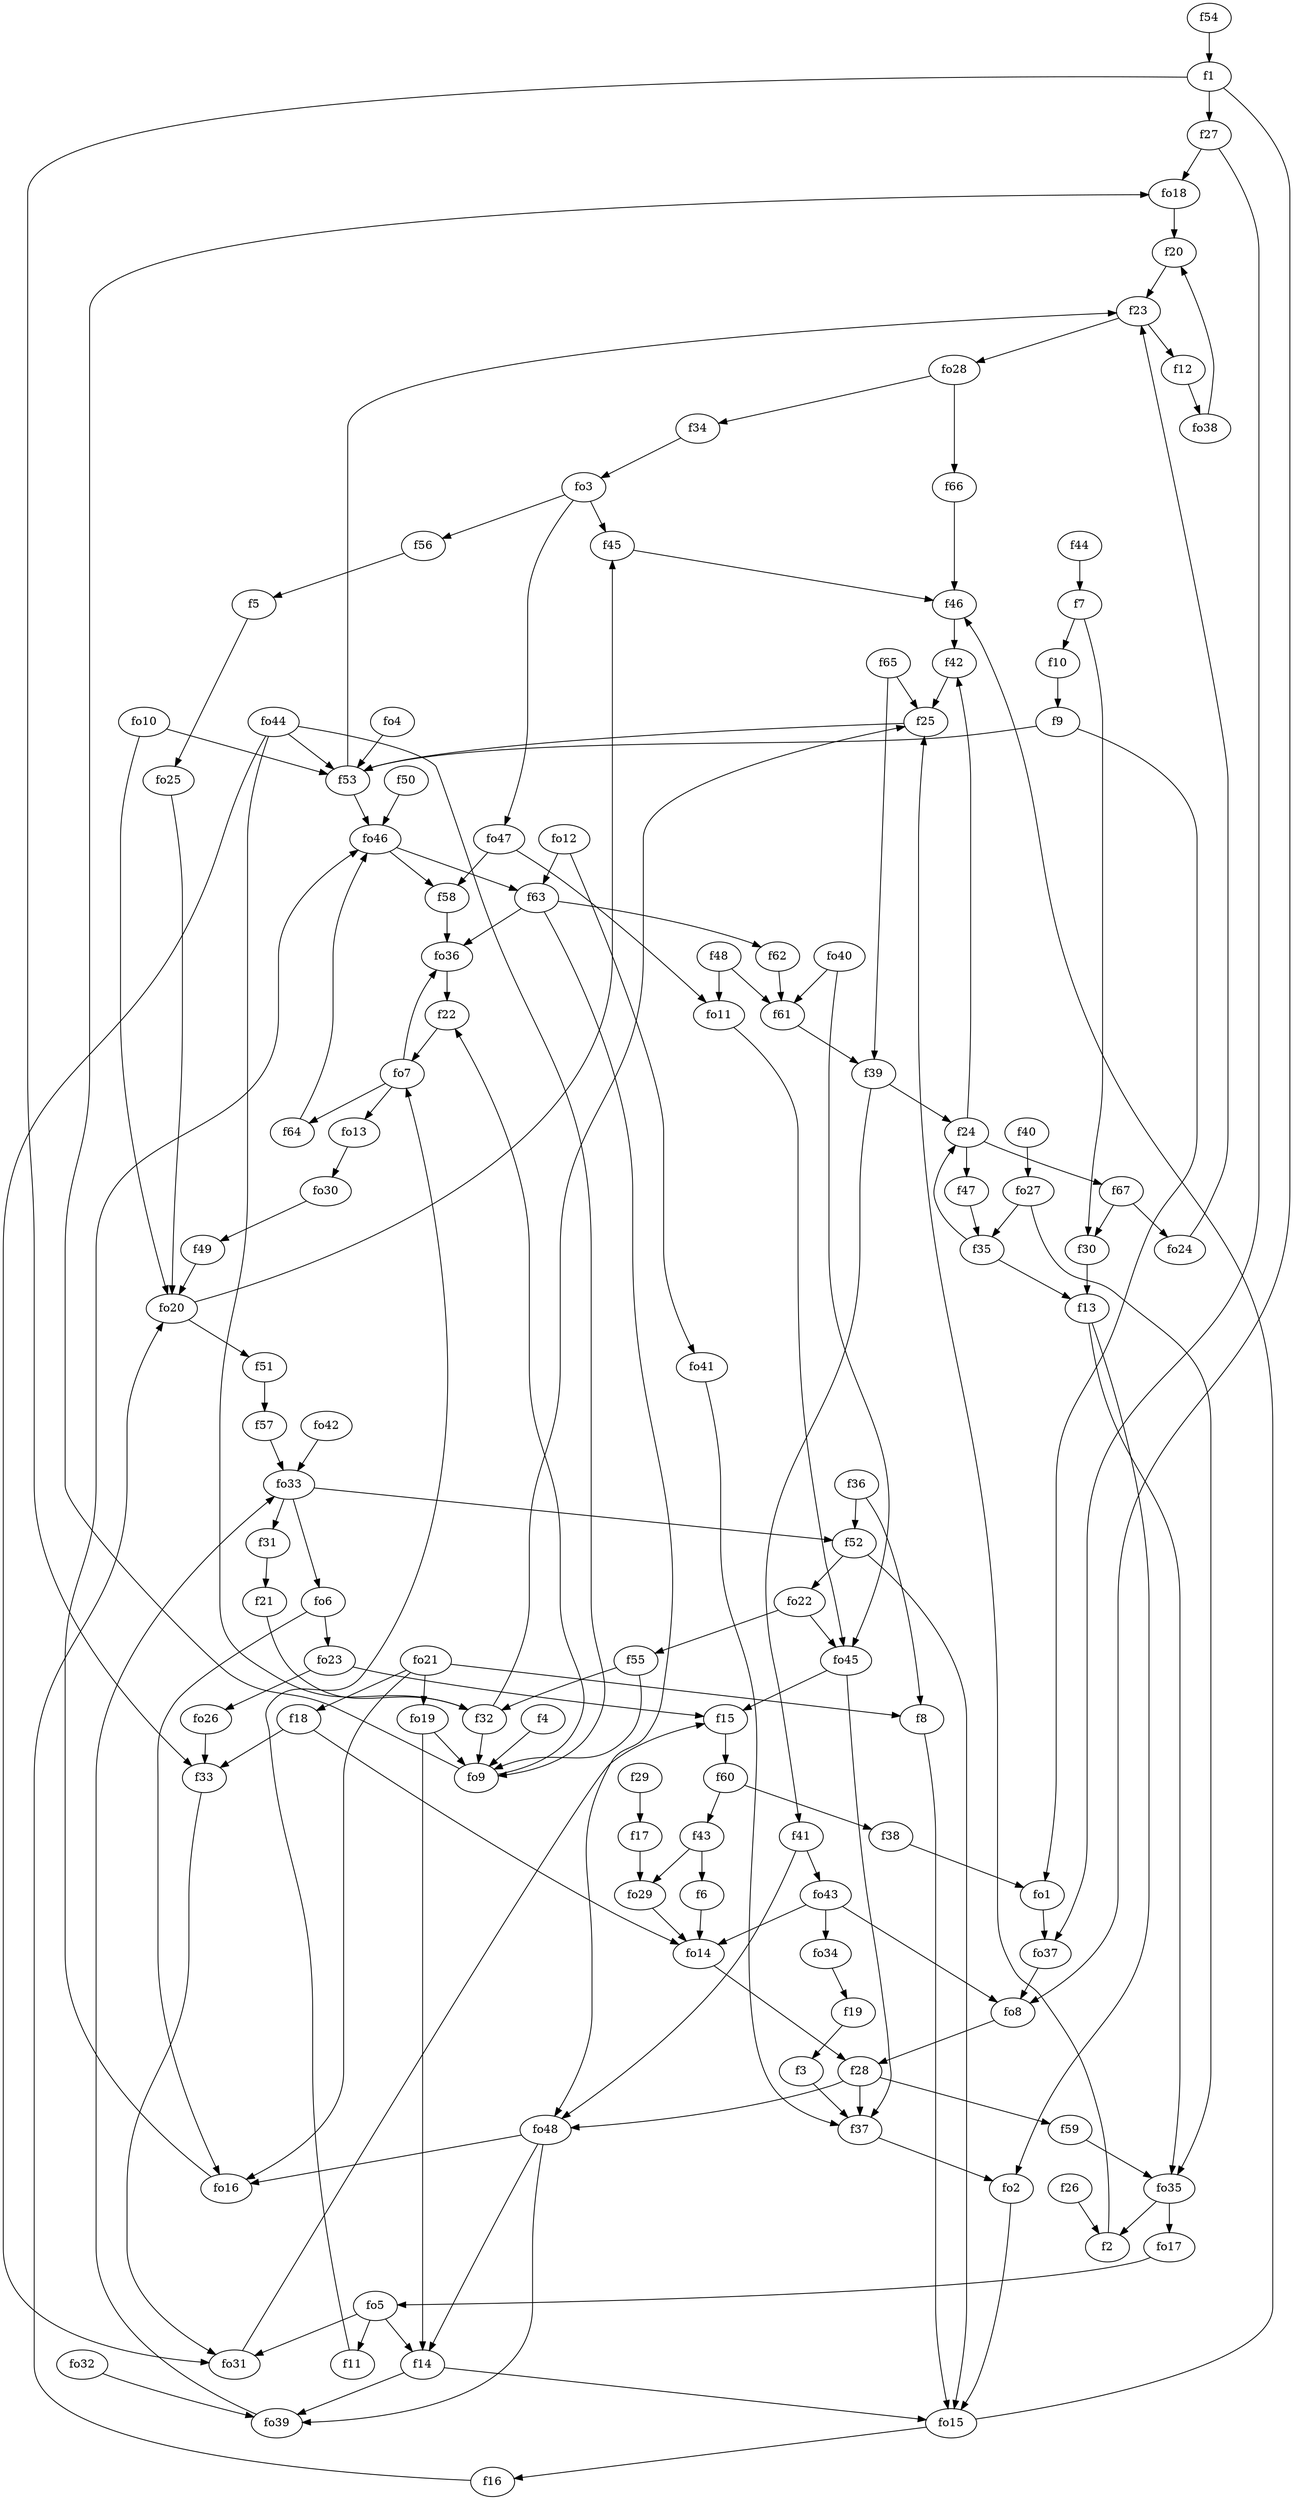 strict digraph  {
f1;
f2;
f3;
f4;
f5;
f6;
f7;
f8;
f9;
f10;
f11;
f12;
f13;
f14;
f15;
f16;
f17;
f18;
f19;
f20;
f21;
f22;
f23;
f24;
f25;
f26;
f27;
f28;
f29;
f30;
f31;
f32;
f33;
f34;
f35;
f36;
f37;
f38;
f39;
f40;
f41;
f42;
f43;
f44;
f45;
f46;
f47;
f48;
f49;
f50;
f51;
f52;
f53;
f54;
f55;
f56;
f57;
f58;
f59;
f60;
f61;
f62;
f63;
f64;
f65;
f66;
f67;
fo1;
fo2;
fo3;
fo4;
fo5;
fo6;
fo7;
fo8;
fo9;
fo10;
fo11;
fo12;
fo13;
fo14;
fo15;
fo16;
fo17;
fo18;
fo19;
fo20;
fo21;
fo22;
fo23;
fo24;
fo25;
fo26;
fo27;
fo28;
fo29;
fo30;
fo31;
fo32;
fo33;
fo34;
fo35;
fo36;
fo37;
fo38;
fo39;
fo40;
fo41;
fo42;
fo43;
fo44;
fo45;
fo46;
fo47;
fo48;
f1 -> fo8  [weight=2];
f1 -> f27  [weight=2];
f1 -> f33  [weight=2];
f2 -> f25  [weight=2];
f3 -> f37  [weight=2];
f4 -> fo9  [weight=2];
f5 -> fo25  [weight=2];
f6 -> fo14  [weight=2];
f7 -> f30  [weight=2];
f7 -> f10  [weight=2];
f8 -> fo15  [weight=2];
f9 -> fo1  [weight=2];
f9 -> f53  [weight=2];
f10 -> f9  [weight=2];
f11 -> fo7  [weight=2];
f12 -> fo38  [weight=2];
f13 -> fo2  [weight=2];
f13 -> fo35  [weight=2];
f14 -> fo39  [weight=2];
f14 -> fo15  [weight=2];
f15 -> f60  [weight=2];
f16 -> fo20  [weight=2];
f17 -> fo29  [weight=2];
f18 -> fo14  [weight=2];
f18 -> f33  [weight=2];
f19 -> f3  [weight=2];
f20 -> f23  [weight=2];
f21 -> f32  [weight=2];
f22 -> fo7  [weight=2];
f23 -> f12  [weight=2];
f23 -> fo28  [weight=2];
f24 -> f67  [weight=2];
f24 -> f47  [weight=2];
f24 -> f42  [weight=2];
f25 -> f53  [weight=2];
f26 -> f2  [weight=2];
f27 -> fo37  [weight=2];
f27 -> fo18  [weight=2];
f28 -> fo48  [weight=2];
f28 -> f59  [weight=2];
f28 -> f37  [weight=2];
f29 -> f17  [weight=2];
f30 -> f13  [weight=2];
f31 -> f21  [weight=2];
f32 -> fo9  [weight=2];
f32 -> f25  [weight=2];
f33 -> fo31  [weight=2];
f34 -> fo3  [weight=2];
f35 -> f24  [weight=2];
f35 -> f13  [weight=2];
f36 -> f8  [weight=2];
f36 -> f52  [weight=2];
f37 -> fo2  [weight=2];
f38 -> fo1  [weight=2];
f39 -> f41  [weight=2];
f39 -> f24  [weight=2];
f40 -> fo27  [weight=2];
f41 -> fo48  [weight=2];
f41 -> fo43  [weight=2];
f42 -> f25  [weight=2];
f43 -> f6  [weight=2];
f43 -> fo29  [weight=2];
f44 -> f7  [weight=2];
f45 -> f46  [weight=2];
f46 -> f42  [weight=2];
f47 -> f35  [weight=2];
f48 -> fo11  [weight=2];
f48 -> f61  [weight=2];
f49 -> fo20  [weight=2];
f50 -> fo46  [weight=2];
f51 -> f57  [weight=2];
f52 -> fo22  [weight=2];
f52 -> fo15  [weight=2];
f53 -> fo46  [weight=2];
f53 -> f23  [weight=2];
f54 -> f1  [weight=2];
f55 -> f32  [weight=2];
f55 -> fo9  [weight=2];
f56 -> f5  [weight=2];
f57 -> fo33  [weight=2];
f58 -> fo36  [weight=2];
f59 -> fo35  [weight=2];
f60 -> f43  [weight=2];
f60 -> f38  [weight=2];
f61 -> f39  [weight=2];
f62 -> f61  [weight=2];
f63 -> f62  [weight=2];
f63 -> fo48  [weight=2];
f63 -> fo36  [weight=2];
f64 -> fo46  [weight=2];
f65 -> f39  [weight=2];
f65 -> f25  [weight=2];
f66 -> f46  [weight=2];
f67 -> f30  [weight=2];
f67 -> fo24  [weight=2];
fo1 -> fo37  [weight=2];
fo2 -> fo15  [weight=2];
fo3 -> f45  [weight=2];
fo3 -> fo47  [weight=2];
fo3 -> f56  [weight=2];
fo4 -> f53  [weight=2];
fo5 -> f11  [weight=2];
fo5 -> f14  [weight=2];
fo5 -> fo31  [weight=2];
fo6 -> fo16  [weight=2];
fo6 -> fo23  [weight=2];
fo7 -> fo13  [weight=2];
fo7 -> f64  [weight=2];
fo7 -> fo36  [weight=2];
fo8 -> f28  [weight=2];
fo9 -> f22  [weight=2];
fo9 -> fo18  [weight=2];
fo10 -> f53  [weight=2];
fo10 -> fo20  [weight=2];
fo11 -> fo45  [weight=2];
fo12 -> fo41  [weight=2];
fo12 -> f63  [weight=2];
fo13 -> fo30  [weight=2];
fo14 -> f28  [weight=2];
fo15 -> f16  [weight=2];
fo15 -> f46  [weight=2];
fo16 -> fo46  [weight=2];
fo17 -> fo5  [weight=2];
fo18 -> f20  [weight=2];
fo19 -> f14  [weight=2];
fo19 -> fo9  [weight=2];
fo20 -> f51  [weight=2];
fo20 -> f45  [weight=2];
fo21 -> f8  [weight=2];
fo21 -> fo19  [weight=2];
fo21 -> fo16  [weight=2];
fo21 -> f18  [weight=2];
fo22 -> f55  [weight=2];
fo22 -> fo45  [weight=2];
fo23 -> f15  [weight=2];
fo23 -> fo26  [weight=2];
fo24 -> f23  [weight=2];
fo25 -> fo20  [weight=2];
fo26 -> f33  [weight=2];
fo27 -> f35  [weight=2];
fo27 -> fo35  [weight=2];
fo28 -> f66  [weight=2];
fo28 -> f34  [weight=2];
fo29 -> fo14  [weight=2];
fo30 -> f49  [weight=2];
fo31 -> f15  [weight=2];
fo32 -> fo39  [weight=2];
fo33 -> f52  [weight=2];
fo33 -> fo6  [weight=2];
fo33 -> f31  [weight=2];
fo34 -> f19  [weight=2];
fo35 -> fo17  [weight=2];
fo35 -> f2  [weight=2];
fo36 -> f22  [weight=2];
fo37 -> fo8  [weight=2];
fo38 -> f20  [weight=2];
fo39 -> fo33  [weight=2];
fo40 -> f61  [weight=2];
fo40 -> fo45  [weight=2];
fo41 -> f37  [weight=2];
fo42 -> fo33  [weight=2];
fo43 -> fo8  [weight=2];
fo43 -> fo34  [weight=2];
fo43 -> fo14  [weight=2];
fo44 -> fo9  [weight=2];
fo44 -> fo31  [weight=2];
fo44 -> f32  [weight=2];
fo44 -> f53  [weight=2];
fo45 -> f15  [weight=2];
fo45 -> f37  [weight=2];
fo46 -> f58  [weight=2];
fo46 -> f63  [weight=2];
fo47 -> f58  [weight=2];
fo47 -> fo11  [weight=2];
fo48 -> fo16  [weight=2];
fo48 -> f14  [weight=2];
fo48 -> fo39  [weight=2];
}
